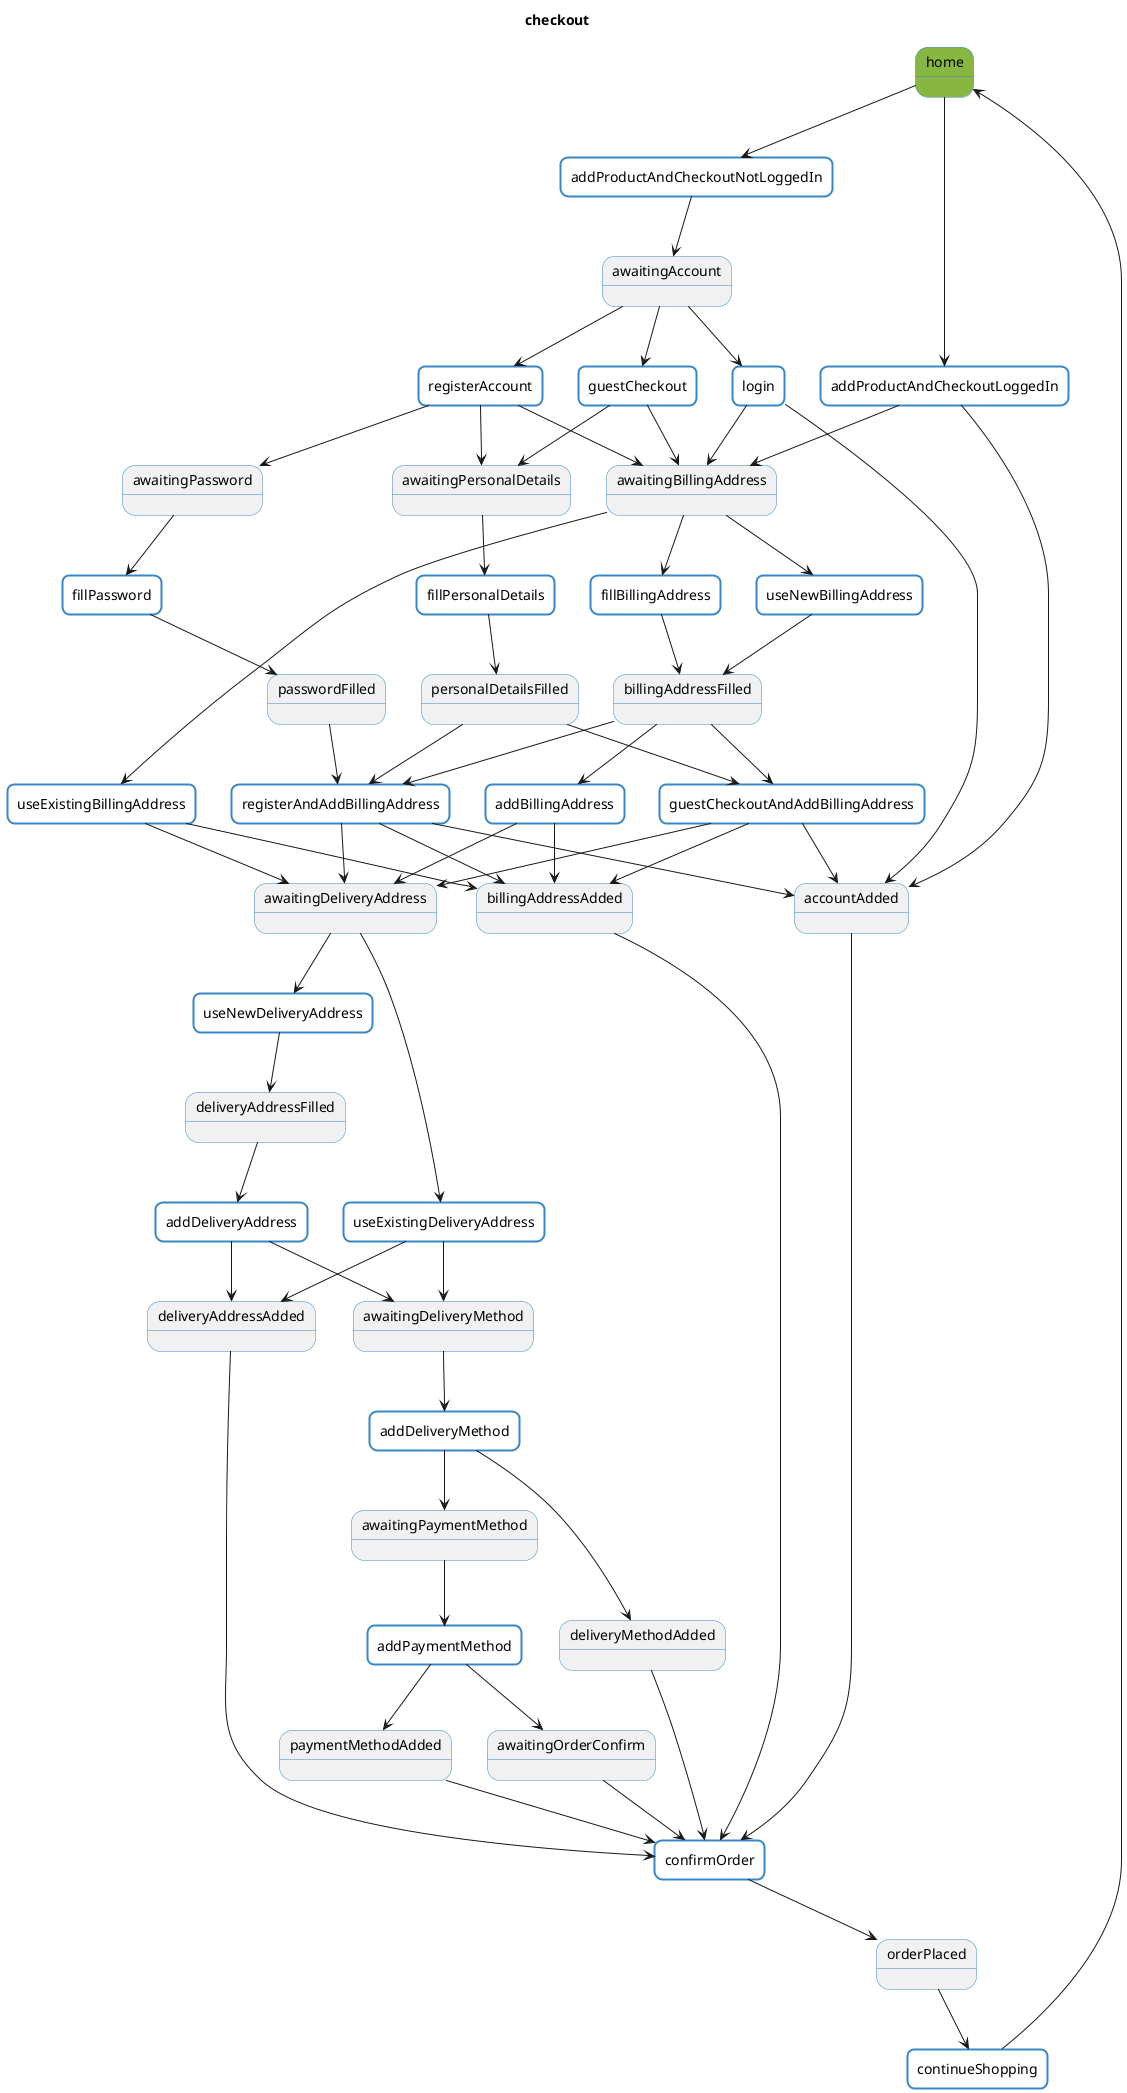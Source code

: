 @startuml
allow_mixing
title checkout
skinparam titleBorderRoundCorner 15
skinparam titleBorderThickness 2
skinparam state {
    BackgroundColor<<initial>> #87b741
    BackgroundColor<<marked>> #3887C6
    BorderColor #3887C6
    BorderColor<<marked>> Black
    FontColor<<marked>> White
}
skinparam agent {
    BackgroundColor #ffffff
    BorderColor #3887C6
}
state "home" <<initial>>
state "awaitingPersonalDetails"
state "awaitingPassword"
state "personalDetailsFilled"
state "passwordFilled"
state "billingAddressFilled"
state "deliveryAddressFilled"
state "awaitingAccount"
state "awaitingBillingAddress"
state "awaitingDeliveryAddress"
state "awaitingDeliveryMethod"
state "awaitingPaymentMethod"
state "awaitingOrderConfirm"
state "accountAdded"
state "billingAddressAdded"
state "deliveryAddressAdded"
state "deliveryMethodAdded"
state "paymentMethodAdded"
state "orderPlaced"
agent "addProductAndCheckoutNotLoggedIn"
agent "addProductAndCheckoutLoggedIn"
agent "login"
agent "guestCheckout"
agent "registerAccount"
agent "useExistingBillingAddress"
agent "useNewBillingAddress"
agent "addBillingAddress"
agent "fillPersonalDetails"
agent "fillPassword"
agent "fillBillingAddress"
agent "registerAndAddBillingAddress"
agent "guestCheckoutAndAddBillingAddress"
agent "useExistingDeliveryAddress"
agent "useNewDeliveryAddress"
agent "addDeliveryAddress"
agent "addDeliveryMethod"
agent "addPaymentMethod"
agent "confirmOrder"
agent "continueShopping"
"home" --> "addProductAndCheckoutNotLoggedIn"
"addProductAndCheckoutNotLoggedIn" --> "awaitingAccount"
"home" --> "addProductAndCheckoutLoggedIn"
"addProductAndCheckoutLoggedIn" --> "accountAdded"
"addProductAndCheckoutLoggedIn" --> "awaitingBillingAddress"
"awaitingAccount" --> "login"
"login" --> "accountAdded"
"login" --> "awaitingBillingAddress"
"awaitingAccount" --> "guestCheckout"
"guestCheckout" --> "awaitingPersonalDetails"
"guestCheckout" --> "awaitingBillingAddress"
"awaitingAccount" --> "registerAccount"
"registerAccount" --> "awaitingPersonalDetails"
"registerAccount" --> "awaitingPassword"
"registerAccount" --> "awaitingBillingAddress"
"awaitingBillingAddress" --> "useExistingBillingAddress"
"useExistingBillingAddress" --> "billingAddressAdded"
"useExistingBillingAddress" --> "awaitingDeliveryAddress"
"awaitingBillingAddress" --> "useNewBillingAddress"
"useNewBillingAddress" --> "billingAddressFilled"
"billingAddressFilled" --> "addBillingAddress"
"addBillingAddress" --> "billingAddressAdded"
"addBillingAddress" --> "awaitingDeliveryAddress"
"awaitingPersonalDetails" --> "fillPersonalDetails"
"fillPersonalDetails" --> "personalDetailsFilled"
"awaitingPassword" --> "fillPassword"
"fillPassword" --> "passwordFilled"
"awaitingBillingAddress" --> "fillBillingAddress"
"fillBillingAddress" --> "billingAddressFilled"
"personalDetailsFilled" --> "registerAndAddBillingAddress"
"registerAndAddBillingAddress" --> "accountAdded"
"registerAndAddBillingAddress" --> "billingAddressAdded"
"registerAndAddBillingAddress" --> "awaitingDeliveryAddress"
"passwordFilled" --> "registerAndAddBillingAddress"
"billingAddressFilled" --> "registerAndAddBillingAddress"
"personalDetailsFilled" --> "guestCheckoutAndAddBillingAddress"
"guestCheckoutAndAddBillingAddress" --> "accountAdded"
"guestCheckoutAndAddBillingAddress" --> "billingAddressAdded"
"guestCheckoutAndAddBillingAddress" --> "awaitingDeliveryAddress"
"billingAddressFilled" --> "guestCheckoutAndAddBillingAddress"
"awaitingDeliveryAddress" --> "useExistingDeliveryAddress"
"useExistingDeliveryAddress" --> "deliveryAddressAdded"
"useExistingDeliveryAddress" --> "awaitingDeliveryMethod"
"awaitingDeliveryAddress" --> "useNewDeliveryAddress"
"useNewDeliveryAddress" --> "deliveryAddressFilled"
"deliveryAddressFilled" --> "addDeliveryAddress"
"addDeliveryAddress" --> "deliveryAddressAdded"
"addDeliveryAddress" --> "awaitingDeliveryMethod"
"awaitingDeliveryMethod" --> "addDeliveryMethod"
"addDeliveryMethod" --> "deliveryMethodAdded"
"addDeliveryMethod" --> "awaitingPaymentMethod"
"awaitingPaymentMethod" --> "addPaymentMethod"
"addPaymentMethod" --> "paymentMethodAdded"
"addPaymentMethod" --> "awaitingOrderConfirm"
"accountAdded" --> "confirmOrder"
"confirmOrder" --> "orderPlaced"
"billingAddressAdded" --> "confirmOrder"
"deliveryAddressAdded" --> "confirmOrder"
"deliveryMethodAdded" --> "confirmOrder"
"paymentMethodAdded" --> "confirmOrder"
"awaitingOrderConfirm" --> "confirmOrder"
"orderPlaced" --> "continueShopping"
"continueShopping" --> "home"
@enduml
